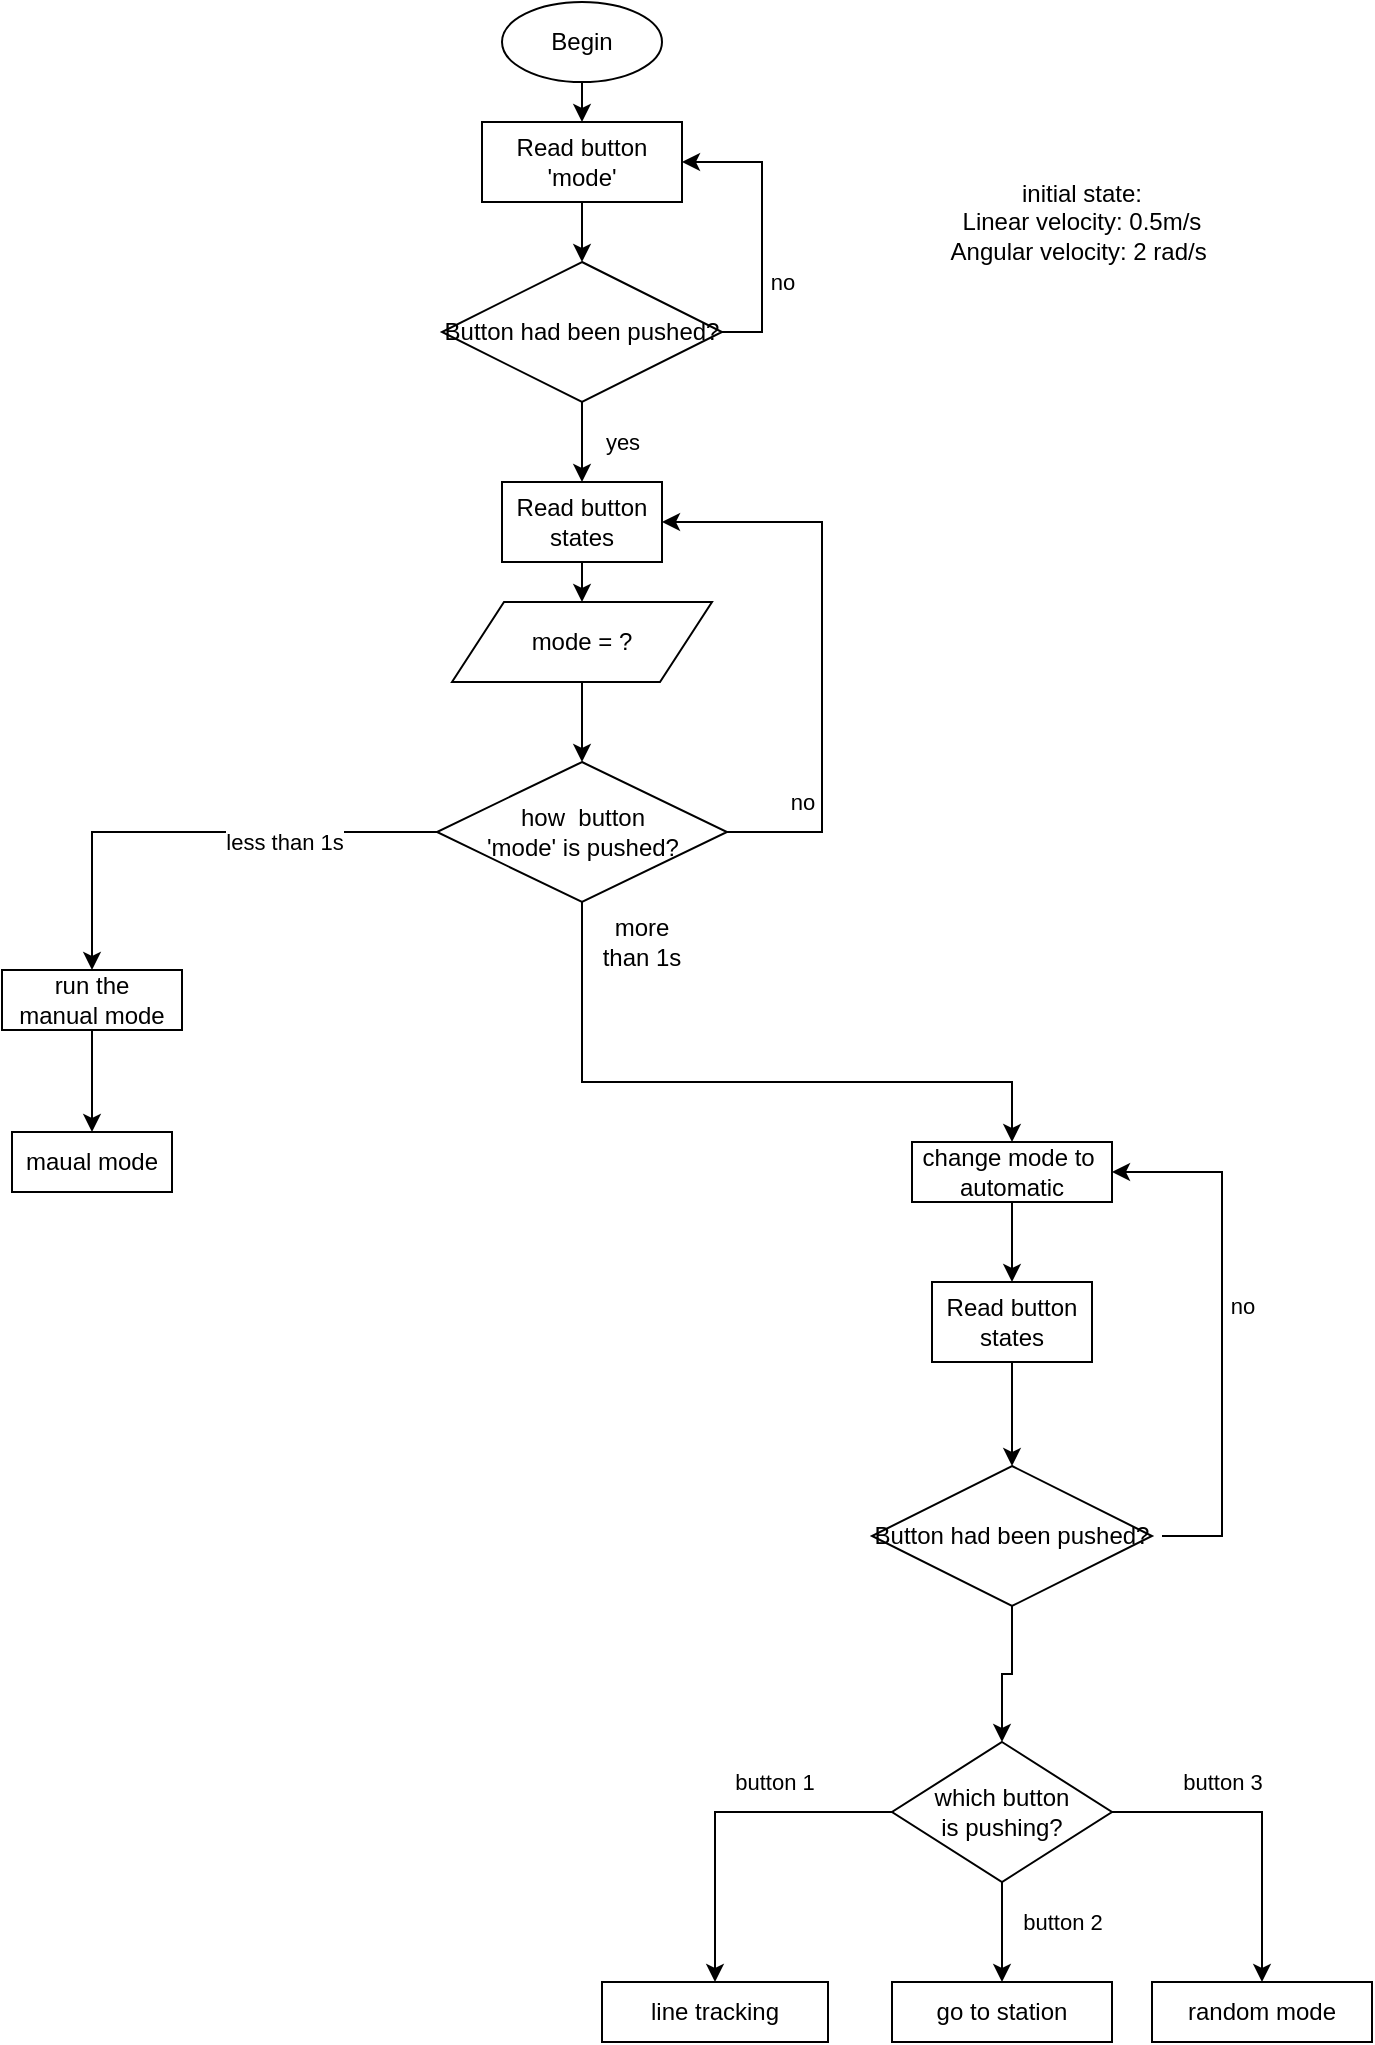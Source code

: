 <mxfile version="10.6.7" type="device"><diagram id="nbODKwOMEE4dE2xuUIXj" name="Page-1"><mxGraphModel dx="840" dy="440" grid="1" gridSize="10" guides="1" tooltips="1" connect="1" arrows="1" fold="1" page="1" pageScale="1" pageWidth="827" pageHeight="1169" math="0" shadow="0"><root><mxCell id="0"/><mxCell id="1" parent="0"/><mxCell id="UX9teGQ88Q60ak9aphgb-6" style="edgeStyle=orthogonalEdgeStyle;rounded=0;orthogonalLoop=1;jettySize=auto;html=1;exitX=0.5;exitY=1;exitDx=0;exitDy=0;entryX=0.5;entryY=0;entryDx=0;entryDy=0;" parent="1" source="UX9teGQ88Q60ak9aphgb-1" target="UX9teGQ88Q60ak9aphgb-3" edge="1"><mxGeometry relative="1" as="geometry"/></mxCell><mxCell id="UX9teGQ88Q60ak9aphgb-1" value="Begin" style="ellipse;whiteSpace=wrap;html=1;" parent="1" vertex="1"><mxGeometry x="380" y="100" width="80" height="40" as="geometry"/></mxCell><mxCell id="UX9teGQ88Q60ak9aphgb-8" style="edgeStyle=orthogonalEdgeStyle;rounded=0;orthogonalLoop=1;jettySize=auto;html=1;exitX=0.5;exitY=1;exitDx=0;exitDy=0;entryX=0.5;entryY=0;entryDx=0;entryDy=0;" parent="1" source="UX9teGQ88Q60ak9aphgb-3" target="UX9teGQ88Q60ak9aphgb-7" edge="1"><mxGeometry relative="1" as="geometry"/></mxCell><mxCell id="UX9teGQ88Q60ak9aphgb-3" value="Read button 'mode'" style="rounded=0;whiteSpace=wrap;html=1;" parent="1" vertex="1"><mxGeometry x="370" y="160" width="100" height="40" as="geometry"/></mxCell><mxCell id="UX9teGQ88Q60ak9aphgb-9" value="no" style="edgeStyle=orthogonalEdgeStyle;rounded=0;orthogonalLoop=1;jettySize=auto;html=1;exitX=1;exitY=0.5;exitDx=0;exitDy=0;entryX=1;entryY=0.5;entryDx=0;entryDy=0;" parent="1" source="UX9teGQ88Q60ak9aphgb-7" target="UX9teGQ88Q60ak9aphgb-3" edge="1"><mxGeometry x="-0.379" y="-10" relative="1" as="geometry"><mxPoint as="offset"/></mxGeometry></mxCell><mxCell id="UX9teGQ88Q60ak9aphgb-11" value="yes" style="edgeStyle=orthogonalEdgeStyle;rounded=0;orthogonalLoop=1;jettySize=auto;html=1;exitX=0.5;exitY=1;exitDx=0;exitDy=0;entryX=0.5;entryY=0;entryDx=0;entryDy=0;" parent="1" source="UX9teGQ88Q60ak9aphgb-7" target="UX9teGQ88Q60ak9aphgb-10" edge="1"><mxGeometry y="20" relative="1" as="geometry"><mxPoint as="offset"/></mxGeometry></mxCell><mxCell id="UX9teGQ88Q60ak9aphgb-7" value="Button had been pushed?" style="rhombus;whiteSpace=wrap;html=1;" parent="1" vertex="1"><mxGeometry x="350" y="230" width="140" height="70" as="geometry"/></mxCell><mxCell id="UX9teGQ88Q60ak9aphgb-21" style="edgeStyle=orthogonalEdgeStyle;rounded=0;orthogonalLoop=1;jettySize=auto;html=1;exitX=0.5;exitY=1;exitDx=0;exitDy=0;entryX=0.5;entryY=0;entryDx=0;entryDy=0;" parent="1" source="UX9teGQ88Q60ak9aphgb-10" target="UX9teGQ88Q60ak9aphgb-13" edge="1"><mxGeometry relative="1" as="geometry"/></mxCell><mxCell id="UX9teGQ88Q60ak9aphgb-10" value="Read button&lt;br&gt;states&lt;br&gt;" style="rounded=0;whiteSpace=wrap;html=1;" parent="1" vertex="1"><mxGeometry x="380" y="340" width="80" height="40" as="geometry"/></mxCell><mxCell id="UX9teGQ88Q60ak9aphgb-22" style="edgeStyle=orthogonalEdgeStyle;rounded=0;orthogonalLoop=1;jettySize=auto;html=1;exitX=0.5;exitY=1;exitDx=0;exitDy=0;entryX=0.5;entryY=0;entryDx=0;entryDy=0;" parent="1" source="UX9teGQ88Q60ak9aphgb-13" target="UX9teGQ88Q60ak9aphgb-18" edge="1"><mxGeometry relative="1" as="geometry"/></mxCell><mxCell id="UX9teGQ88Q60ak9aphgb-13" value="mode = ?&lt;br&gt;" style="shape=parallelogram;perimeter=parallelogramPerimeter;whiteSpace=wrap;html=1;" parent="1" vertex="1"><mxGeometry x="355" y="400" width="130" height="40" as="geometry"/></mxCell><mxCell id="UX9teGQ88Q60ak9aphgb-24" value="no" style="edgeStyle=orthogonalEdgeStyle;rounded=0;orthogonalLoop=1;jettySize=auto;html=1;exitX=1;exitY=0.5;exitDx=0;exitDy=0;entryX=1;entryY=0.5;entryDx=0;entryDy=0;" parent="1" source="UX9teGQ88Q60ak9aphgb-18" target="UX9teGQ88Q60ak9aphgb-10" edge="1"><mxGeometry x="-0.738" y="15" relative="1" as="geometry"><Array as="points"><mxPoint x="540" y="515"/><mxPoint x="540" y="360"/></Array><mxPoint as="offset"/></mxGeometry></mxCell><mxCell id="UX9teGQ88Q60ak9aphgb-38" value="" style="edgeStyle=orthogonalEdgeStyle;rounded=0;orthogonalLoop=1;jettySize=auto;html=1;entryX=0.5;entryY=0;entryDx=0;entryDy=0;" parent="1" source="UX9teGQ88Q60ak9aphgb-18" target="UX9teGQ88Q60ak9aphgb-48" edge="1"><mxGeometry relative="1" as="geometry"><mxPoint x="420" y="620" as="targetPoint"/><Array as="points"><mxPoint x="420" y="640"/><mxPoint x="635" y="640"/></Array></mxGeometry></mxCell><mxCell id="UX9teGQ88Q60ak9aphgb-51" value="less than 1s" style="edgeStyle=orthogonalEdgeStyle;rounded=0;orthogonalLoop=1;jettySize=auto;html=1;exitX=0;exitY=0.5;exitDx=0;exitDy=0;entryX=0.5;entryY=0;entryDx=0;entryDy=0;" parent="1" source="UX9teGQ88Q60ak9aphgb-18" target="UX9teGQ88Q60ak9aphgb-49" edge="1"><mxGeometry x="-0.367" y="5" relative="1" as="geometry"><mxPoint as="offset"/></mxGeometry></mxCell><mxCell id="UX9teGQ88Q60ak9aphgb-18" value="how&amp;nbsp; button&lt;br&gt;'mode' is pushed?" style="rhombus;whiteSpace=wrap;html=1;" parent="1" vertex="1"><mxGeometry x="347.5" y="480" width="145" height="70" as="geometry"/></mxCell><mxCell id="UX9teGQ88Q60ak9aphgb-35" value="more than 1s" style="text;html=1;strokeColor=none;fillColor=none;align=center;verticalAlign=middle;whiteSpace=wrap;rounded=0;" parent="1" vertex="1"><mxGeometry x="425" y="560" width="50" height="20" as="geometry"/></mxCell><mxCell id="UX9teGQ88Q60ak9aphgb-40" value="initial state:&lt;br&gt;Linear velocity: 0.5m/s&lt;br&gt;Angular velocity: 2 rad/s&amp;nbsp;&lt;br&gt;" style="text;html=1;strokeColor=none;fillColor=none;align=center;verticalAlign=middle;whiteSpace=wrap;rounded=0;" parent="1" vertex="1"><mxGeometry x="550" y="170" width="240" height="80" as="geometry"/></mxCell><mxCell id="UX9teGQ88Q60ak9aphgb-56" style="edgeStyle=orthogonalEdgeStyle;rounded=0;orthogonalLoop=1;jettySize=auto;html=1;exitX=0.5;exitY=1;exitDx=0;exitDy=0;entryX=0.5;entryY=0;entryDx=0;entryDy=0;" parent="1" source="UX9teGQ88Q60ak9aphgb-55" edge="1" target="UX9teGQ88Q60ak9aphgb-54"><mxGeometry relative="1" as="geometry"><mxPoint x="635" y="820" as="targetPoint"/></mxGeometry></mxCell><mxCell id="UX9teGQ88Q60ak9aphgb-48" value="change mode to&amp;nbsp;&lt;br&gt;automatic&lt;br&gt;" style="rounded=0;whiteSpace=wrap;html=1;" parent="1" vertex="1"><mxGeometry x="585" y="670" width="100" height="30" as="geometry"/></mxCell><mxCell id="UX9teGQ88Q60ak9aphgb-68" style="edgeStyle=orthogonalEdgeStyle;rounded=0;orthogonalLoop=1;jettySize=auto;html=1;exitX=0.5;exitY=1;exitDx=0;exitDy=0;entryX=0.5;entryY=0;entryDx=0;entryDy=0;" parent="1" source="UX9teGQ88Q60ak9aphgb-49" target="UX9teGQ88Q60ak9aphgb-67" edge="1"><mxGeometry relative="1" as="geometry"/></mxCell><mxCell id="UX9teGQ88Q60ak9aphgb-49" value="run the &lt;br&gt;manual mode" style="rounded=0;whiteSpace=wrap;html=1;" parent="1" vertex="1"><mxGeometry x="130" y="584" width="90" height="30" as="geometry"/></mxCell><mxCell id="UX9teGQ88Q60ak9aphgb-58" value="no" style="edgeStyle=orthogonalEdgeStyle;rounded=0;orthogonalLoop=1;jettySize=auto;html=1;exitX=1;exitY=0.5;exitDx=0;exitDy=0;entryX=1;entryY=0.5;entryDx=0;entryDy=0;" parent="1" target="UX9teGQ88Q60ak9aphgb-48" edge="1"><mxGeometry x="0.085" y="-10" relative="1" as="geometry"><mxPoint x="710" y="867" as="sourcePoint"/><Array as="points"><mxPoint x="740" y="867"/><mxPoint x="740" y="685"/></Array><mxPoint as="offset"/></mxGeometry></mxCell><mxCell id="ZP-7TbMxKxfM8bctJRMO-2" style="edgeStyle=orthogonalEdgeStyle;rounded=0;orthogonalLoop=1;jettySize=auto;html=1;exitX=0.5;exitY=1;exitDx=0;exitDy=0;entryX=0.5;entryY=0;entryDx=0;entryDy=0;" edge="1" parent="1" source="UX9teGQ88Q60ak9aphgb-54" target="UX9teGQ88Q60ak9aphgb-59"><mxGeometry relative="1" as="geometry"/></mxCell><mxCell id="UX9teGQ88Q60ak9aphgb-54" value="Button had been pushed?" style="rhombus;whiteSpace=wrap;html=1;" parent="1" vertex="1"><mxGeometry x="565" y="832" width="140" height="70" as="geometry"/></mxCell><mxCell id="UX9teGQ88Q60ak9aphgb-64" value="button 1" style="edgeStyle=orthogonalEdgeStyle;rounded=0;orthogonalLoop=1;jettySize=auto;html=1;entryX=0.5;entryY=0;entryDx=0;entryDy=0;" parent="1" source="UX9teGQ88Q60ak9aphgb-59" target="UX9teGQ88Q60ak9aphgb-61" edge="1"><mxGeometry x="-0.317" y="-15" relative="1" as="geometry"><mxPoint as="offset"/></mxGeometry></mxCell><mxCell id="UX9teGQ88Q60ak9aphgb-65" value="button 2" style="edgeStyle=orthogonalEdgeStyle;rounded=0;orthogonalLoop=1;jettySize=auto;html=1;exitX=0.5;exitY=1;exitDx=0;exitDy=0;entryX=0.5;entryY=0;entryDx=0;entryDy=0;" parent="1" source="UX9teGQ88Q60ak9aphgb-59" target="UX9teGQ88Q60ak9aphgb-62" edge="1"><mxGeometry x="-0.2" y="30" relative="1" as="geometry"><mxPoint as="offset"/></mxGeometry></mxCell><mxCell id="UX9teGQ88Q60ak9aphgb-66" value="button 3" style="edgeStyle=orthogonalEdgeStyle;rounded=0;orthogonalLoop=1;jettySize=auto;html=1;exitX=1;exitY=0.5;exitDx=0;exitDy=0;entryX=0.5;entryY=0;entryDx=0;entryDy=0;" parent="1" source="UX9teGQ88Q60ak9aphgb-59" target="UX9teGQ88Q60ak9aphgb-63" edge="1"><mxGeometry x="-0.312" y="15" relative="1" as="geometry"><mxPoint as="offset"/></mxGeometry></mxCell><mxCell id="UX9teGQ88Q60ak9aphgb-59" value="which button&lt;br&gt;is pushing?&lt;br&gt;" style="rhombus;whiteSpace=wrap;html=1;" parent="1" vertex="1"><mxGeometry x="575" y="970" width="110" height="70" as="geometry"/></mxCell><mxCell id="UX9teGQ88Q60ak9aphgb-61" value="line tracking" style="rounded=0;whiteSpace=wrap;html=1;" parent="1" vertex="1"><mxGeometry x="430" y="1090" width="113" height="30" as="geometry"/></mxCell><mxCell id="UX9teGQ88Q60ak9aphgb-62" value="go to station" style="rounded=0;whiteSpace=wrap;html=1;" parent="1" vertex="1"><mxGeometry x="575" y="1090" width="110" height="30" as="geometry"/></mxCell><mxCell id="UX9teGQ88Q60ak9aphgb-63" value="random mode" style="rounded=0;whiteSpace=wrap;html=1;" parent="1" vertex="1"><mxGeometry x="705" y="1090" width="110" height="30" as="geometry"/></mxCell><mxCell id="UX9teGQ88Q60ak9aphgb-67" value="maual mode" style="rounded=0;whiteSpace=wrap;html=1;" parent="1" vertex="1"><mxGeometry x="135" y="665" width="80" height="30" as="geometry"/></mxCell><mxCell id="UX9teGQ88Q60ak9aphgb-55" value="Read button&lt;br&gt;states&lt;br&gt;" style="rounded=0;whiteSpace=wrap;html=1;" parent="1" vertex="1"><mxGeometry x="595" y="740" width="80" height="40" as="geometry"/></mxCell><mxCell id="ZP-7TbMxKxfM8bctJRMO-1" style="edgeStyle=orthogonalEdgeStyle;rounded=0;orthogonalLoop=1;jettySize=auto;html=1;exitX=0.5;exitY=1;exitDx=0;exitDy=0;" edge="1" parent="1" source="UX9teGQ88Q60ak9aphgb-48" target="UX9teGQ88Q60ak9aphgb-55"><mxGeometry relative="1" as="geometry"><mxPoint x="640" y="830" as="targetPoint"/><mxPoint x="635" y="700" as="sourcePoint"/></mxGeometry></mxCell></root></mxGraphModel></diagram></mxfile>